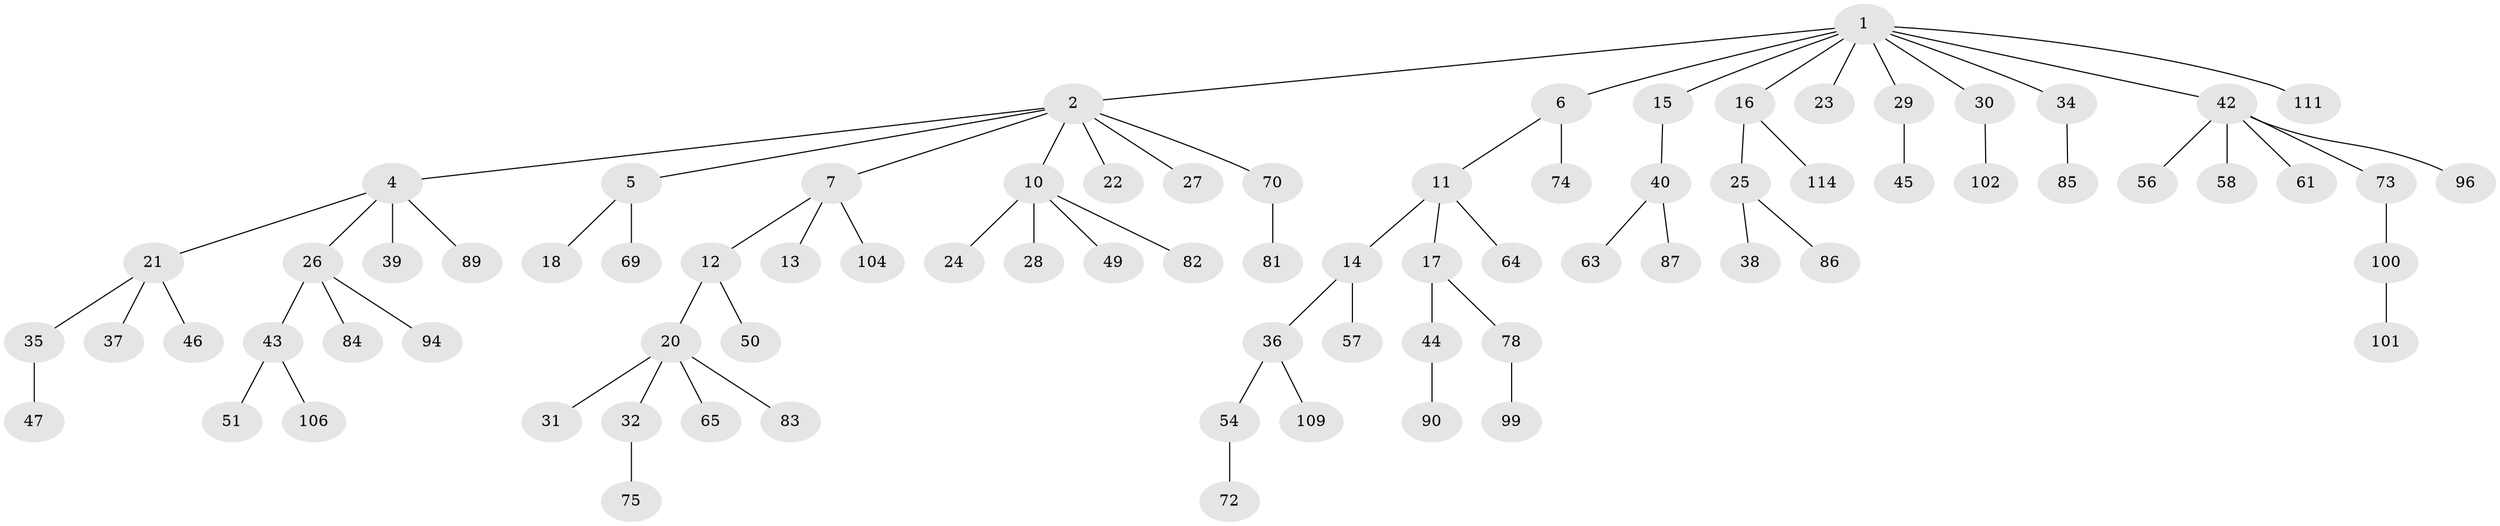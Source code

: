 // original degree distribution, {5: 0.06140350877192982, 4: 0.07017543859649122, 3: 0.07894736842105263, 7: 0.008771929824561403, 6: 0.017543859649122806, 1: 0.5350877192982456, 2: 0.22807017543859648}
// Generated by graph-tools (version 1.1) at 2025/11/02/27/25 16:11:28]
// undirected, 79 vertices, 78 edges
graph export_dot {
graph [start="1"]
  node [color=gray90,style=filled];
  1 [super="+9"];
  2 [super="+3"];
  4 [super="+8"];
  5;
  6 [super="+41"];
  7 [super="+60"];
  10 [super="+76"];
  11 [super="+112"];
  12 [super="+48"];
  13;
  14 [super="+67"];
  15;
  16 [super="+71"];
  17 [super="+19"];
  18;
  20 [super="+110"];
  21;
  22 [super="+62"];
  23 [super="+88"];
  24 [super="+113"];
  25 [super="+52"];
  26 [super="+97"];
  27 [super="+33"];
  28 [super="+107"];
  29;
  30;
  31 [super="+91"];
  32 [super="+53"];
  34 [super="+68"];
  35;
  36 [super="+108"];
  37 [super="+66"];
  38;
  39;
  40 [super="+79"];
  42 [super="+55"];
  43 [super="+92"];
  44 [super="+77"];
  45 [super="+105"];
  46;
  47 [super="+80"];
  49;
  50;
  51 [super="+93"];
  54 [super="+59"];
  56;
  57;
  58;
  61;
  63;
  64;
  65;
  69;
  70;
  72;
  73;
  74 [super="+98"];
  75;
  78;
  81;
  82;
  83;
  84;
  85 [super="+95"];
  86;
  87;
  89;
  90;
  94;
  96;
  99;
  100 [super="+103"];
  101;
  102;
  104;
  106;
  109;
  111;
  114;
  1 -- 2;
  1 -- 6;
  1 -- 15;
  1 -- 111;
  1 -- 16;
  1 -- 34;
  1 -- 23;
  1 -- 42;
  1 -- 29;
  1 -- 30;
  2 -- 7;
  2 -- 22;
  2 -- 70;
  2 -- 4;
  2 -- 5;
  2 -- 10;
  2 -- 27;
  4 -- 21;
  4 -- 89;
  4 -- 26;
  4 -- 39;
  5 -- 18;
  5 -- 69;
  6 -- 11;
  6 -- 74;
  7 -- 12;
  7 -- 13;
  7 -- 104;
  10 -- 24;
  10 -- 28;
  10 -- 49;
  10 -- 82;
  11 -- 14;
  11 -- 17;
  11 -- 64;
  12 -- 20;
  12 -- 50;
  14 -- 36;
  14 -- 57;
  15 -- 40;
  16 -- 25;
  16 -- 114;
  17 -- 44;
  17 -- 78;
  20 -- 31;
  20 -- 32;
  20 -- 65;
  20 -- 83;
  21 -- 35;
  21 -- 37;
  21 -- 46;
  25 -- 38;
  25 -- 86;
  26 -- 43;
  26 -- 84;
  26 -- 94;
  29 -- 45;
  30 -- 102;
  32 -- 75;
  34 -- 85;
  35 -- 47;
  36 -- 54;
  36 -- 109;
  40 -- 63;
  40 -- 87;
  42 -- 56;
  42 -- 61;
  42 -- 73;
  42 -- 96;
  42 -- 58;
  43 -- 51;
  43 -- 106;
  44 -- 90;
  54 -- 72;
  70 -- 81;
  73 -- 100;
  78 -- 99;
  100 -- 101;
}
